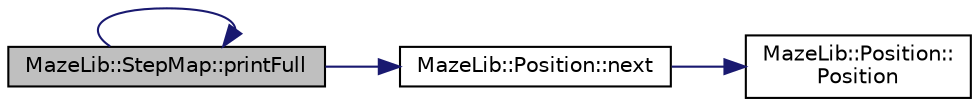 digraph "MazeLib::StepMap::printFull"
{
 // LATEX_PDF_SIZE
  edge [fontname="Helvetica",fontsize="10",labelfontname="Helvetica",labelfontsize="10"];
  node [fontname="Helvetica",fontsize="10",shape=record];
  rankdir="LR";
  Node1 [label="MazeLib::StepMap::printFull",height=0.2,width=0.4,color="black", fillcolor="grey75", style="filled", fontcolor="black",tooltip=" "];
  Node1 -> Node2 [color="midnightblue",fontsize="10",style="solid",fontname="Helvetica"];
  Node2 [label="MazeLib::Position::next",height=0.2,width=0.4,color="black", fillcolor="white", style="filled",URL="$d0/ddc/structMazeLib_1_1Position.html#a78d3cd4841a650b5b88094075ebd1261",tooltip="自分の引数方向に隣接した区画の Position を返す"];
  Node2 -> Node3 [color="midnightblue",fontsize="10",style="solid",fontname="Helvetica"];
  Node3 [label="MazeLib::Position::\lPosition",height=0.2,width=0.4,color="black", fillcolor="white", style="filled",URL="$d0/ddc/structMazeLib_1_1Position.html#a273bddbcc328c127be9453db54707ef6",tooltip="ゼロ初期化のデフォルトコンストラクタ"];
  Node1 -> Node1 [color="midnightblue",fontsize="10",style="solid",fontname="Helvetica"];
}
